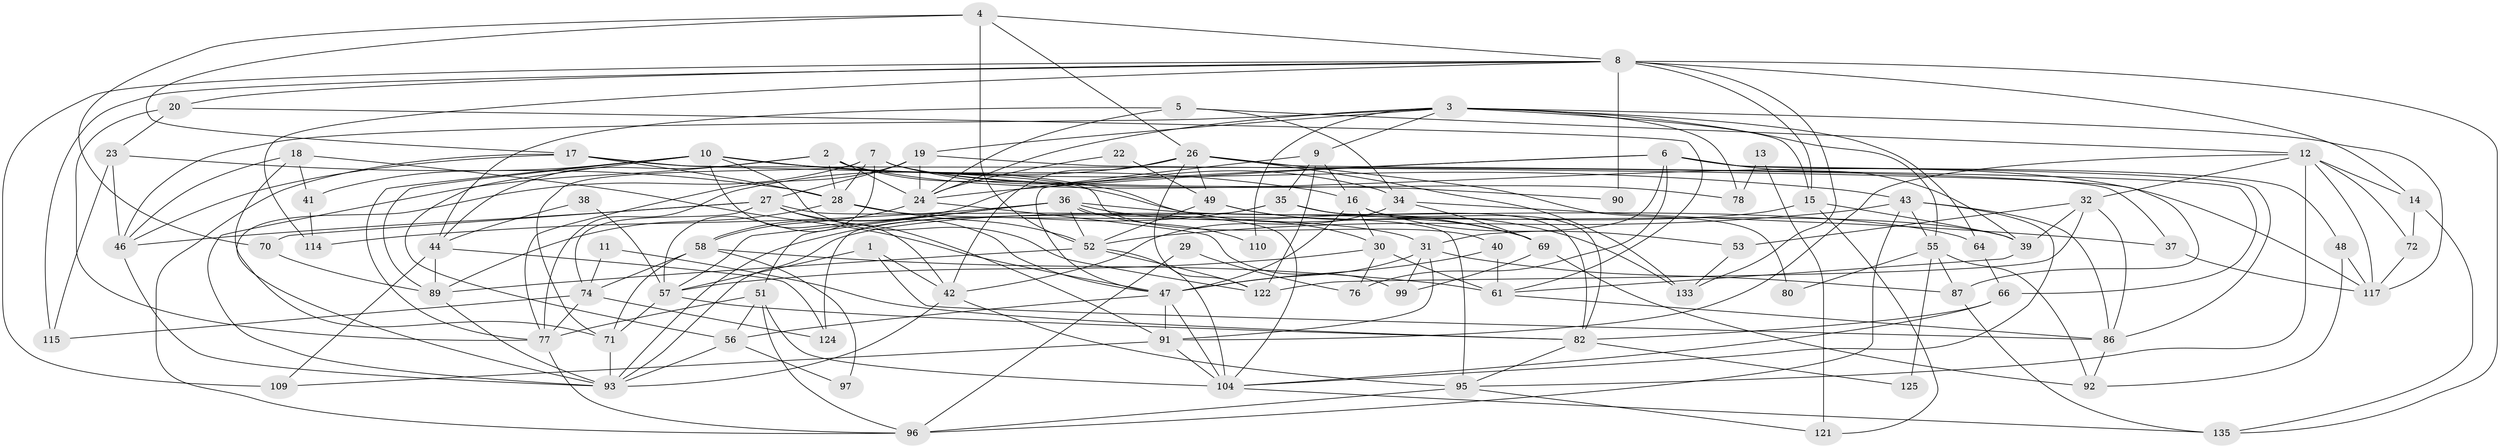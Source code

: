 // original degree distribution, {3: 0.29927007299270075, 5: 0.1897810218978102, 4: 0.24087591240875914, 6: 0.08029197080291971, 7: 0.06569343065693431, 2: 0.12408759124087591}
// Generated by graph-tools (version 1.1) at 2025/11/02/27/25 16:11:16]
// undirected, 88 vertices, 219 edges
graph export_dot {
graph [start="1"]
  node [color=gray90,style=filled];
  1;
  2 [super="+33"];
  3 [super="+85"];
  4 [super="+73"];
  5 [super="+116"];
  6 [super="+25"];
  7 [super="+113"];
  8 [super="+134"];
  9 [super="+21"];
  10 [super="+62"];
  11;
  12 [super="+84"];
  13;
  14 [super="+105"];
  15 [super="+136"];
  16 [super="+129"];
  17 [super="+118"];
  18;
  19 [super="+106"];
  20 [super="+60"];
  22;
  23 [super="+63"];
  24 [super="+54"];
  26 [super="+107"];
  27;
  28 [super="+100"];
  29;
  30;
  31 [super="+67"];
  32 [super="+79"];
  34;
  35 [super="+50"];
  36 [super="+75"];
  37;
  38;
  39 [super="+127"];
  40 [super="+45"];
  41;
  42 [super="+130"];
  43 [super="+108"];
  44 [super="+83"];
  46 [super="+68"];
  47 [super="+131"];
  48;
  49;
  51 [super="+81"];
  52 [super="+120"];
  53;
  55 [super="+65"];
  56 [super="+98"];
  57 [super="+103"];
  58 [super="+59"];
  61 [super="+88"];
  64;
  66;
  69 [super="+94"];
  70;
  71;
  72;
  74 [super="+137"];
  76;
  77 [super="+132"];
  78;
  80;
  82 [super="+112"];
  86 [super="+111"];
  87;
  89;
  90;
  91 [super="+102"];
  92;
  93 [super="+126"];
  95 [super="+101"];
  96 [super="+123"];
  97;
  99;
  104 [super="+128"];
  109;
  110;
  114;
  115;
  117 [super="+119"];
  121;
  122;
  124;
  125;
  133;
  135;
  1 -- 42;
  1 -- 57;
  1 -- 86;
  2 -- 28;
  2 -- 117;
  2 -- 30;
  2 -- 24;
  2 -- 44;
  2 -- 93;
  3 -- 15;
  3 -- 19;
  3 -- 46;
  3 -- 64;
  3 -- 55;
  3 -- 24;
  3 -- 9;
  3 -- 110;
  3 -- 78;
  3 -- 117;
  4 -- 70;
  4 -- 8;
  4 -- 17;
  4 -- 26;
  4 -- 52;
  5 -- 34;
  5 -- 24;
  5 -- 12;
  5 -- 44;
  6 -- 24;
  6 -- 39;
  6 -- 76;
  6 -- 48;
  6 -- 86;
  6 -- 31;
  6 -- 47;
  7 -- 34;
  7 -- 78;
  7 -- 57;
  7 -- 90;
  7 -- 28;
  7 -- 71;
  7 -- 93;
  8 -- 14 [weight=2];
  8 -- 90;
  8 -- 115;
  8 -- 135;
  8 -- 114;
  8 -- 133;
  8 -- 109;
  8 -- 15;
  8 -- 20;
  9 -- 122;
  9 -- 16;
  9 -- 58;
  9 -- 35;
  10 -- 41;
  10 -- 69;
  10 -- 42;
  10 -- 122;
  10 -- 56;
  10 -- 89;
  10 -- 77;
  10 -- 16;
  10 -- 43;
  11 -- 74;
  11 -- 82;
  12 -- 95;
  12 -- 72;
  12 -- 91;
  12 -- 32;
  12 -- 117;
  12 -- 14;
  13 -- 78;
  13 -- 121;
  14 -- 72;
  14 -- 135;
  15 -- 39;
  15 -- 121;
  15 -- 93;
  16 -- 30;
  16 -- 47;
  16 -- 82;
  16 -- 53;
  17 -- 96;
  17 -- 37;
  17 -- 46;
  17 -- 28;
  17 -- 40;
  18 -- 46;
  18 -- 71;
  18 -- 41;
  18 -- 47;
  19 -- 87;
  19 -- 24;
  19 -- 27;
  19 -- 77;
  20 -- 61;
  20 -- 77;
  20 -- 23;
  22 -- 49;
  22 -- 24;
  23 -- 115;
  23 -- 28;
  23 -- 46;
  24 -- 58;
  24 -- 99;
  26 -- 133;
  26 -- 49;
  26 -- 80;
  26 -- 66;
  26 -- 42;
  26 -- 122;
  26 -- 77;
  27 -- 47;
  27 -- 46;
  27 -- 70;
  27 -- 91;
  27 -- 74;
  27 -- 104;
  28 -- 52;
  28 -- 89;
  28 -- 31;
  29 -- 96;
  29 -- 76;
  30 -- 76;
  30 -- 57;
  30 -- 61;
  31 -- 99;
  31 -- 47;
  31 -- 91;
  31 -- 87;
  32 -- 122;
  32 -- 39;
  32 -- 53;
  32 -- 86;
  34 -- 42;
  34 -- 37;
  34 -- 69;
  35 -- 124;
  35 -- 39;
  35 -- 93;
  35 -- 82;
  36 -- 51;
  36 -- 110;
  36 -- 114;
  36 -- 52;
  36 -- 69;
  36 -- 64;
  36 -- 57;
  36 -- 95;
  37 -- 117;
  38 -- 57;
  38 -- 44;
  39 -- 61;
  40 -- 47;
  40 -- 61 [weight=2];
  41 -- 114;
  42 -- 93;
  42 -- 95 [weight=2];
  43 -- 52;
  43 -- 96;
  43 -- 86;
  43 -- 55;
  43 -- 104;
  44 -- 89;
  44 -- 109;
  44 -- 124;
  46 -- 93;
  47 -- 104;
  47 -- 56;
  47 -- 91;
  48 -- 92;
  48 -- 117;
  49 -- 69;
  49 -- 133;
  49 -- 52;
  51 -- 56;
  51 -- 104;
  51 -- 96;
  51 -- 77;
  52 -- 104;
  52 -- 89;
  52 -- 122;
  53 -- 133;
  55 -- 92;
  55 -- 87;
  55 -- 80;
  55 -- 125;
  56 -- 97;
  56 -- 93;
  57 -- 82;
  57 -- 71;
  58 -- 61;
  58 -- 74;
  58 -- 97;
  58 -- 71;
  61 -- 86;
  64 -- 66;
  66 -- 104;
  66 -- 82;
  69 -- 99;
  69 -- 92;
  70 -- 89;
  71 -- 93;
  72 -- 117;
  74 -- 115;
  74 -- 124;
  74 -- 77;
  77 -- 96;
  82 -- 125;
  82 -- 95;
  86 -- 92;
  87 -- 135;
  89 -- 93;
  91 -- 104 [weight=2];
  91 -- 109;
  95 -- 96;
  95 -- 121;
  104 -- 135;
}
